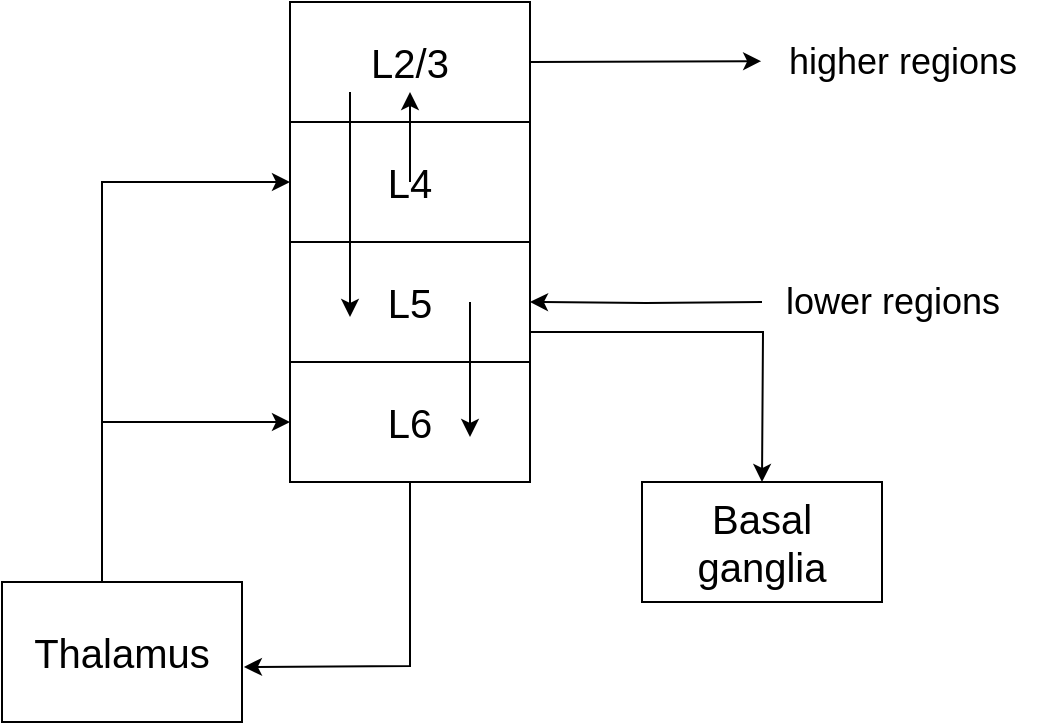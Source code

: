 <mxfile version="20.5.3" type="github">
  <diagram id="m4jh_sS9GPj_F_j-_fYV" name="Page-1">
    <mxGraphModel dx="1199" dy="541" grid="1" gridSize="10" guides="1" tooltips="1" connect="1" arrows="1" fold="1" page="1" pageScale="1" pageWidth="827" pageHeight="1169" math="0" shadow="0">
      <root>
        <mxCell id="0" />
        <mxCell id="1" parent="0" />
        <mxCell id="wYrI9s0NnwjHVDcnDHSh-45" value="" style="edgeStyle=orthogonalEdgeStyle;rounded=0;orthogonalLoop=1;jettySize=auto;html=1;fontSize=20;" parent="1" source="wYrI9s0NnwjHVDcnDHSh-30" target="wYrI9s0NnwjHVDcnDHSh-36" edge="1">
          <mxGeometry relative="1" as="geometry" />
        </mxCell>
        <mxCell id="wYrI9s0NnwjHVDcnDHSh-30" value="" style="rounded=0;whiteSpace=wrap;html=1;" parent="1" vertex="1">
          <mxGeometry x="354" y="110" width="120" height="60" as="geometry" />
        </mxCell>
        <mxCell id="wYrI9s0NnwjHVDcnDHSh-31" value="" style="rounded=0;whiteSpace=wrap;html=1;" parent="1" vertex="1">
          <mxGeometry x="354" y="170" width="120" height="60" as="geometry" />
        </mxCell>
        <mxCell id="wYrI9s0NnwjHVDcnDHSh-51" style="edgeStyle=orthogonalEdgeStyle;rounded=0;orthogonalLoop=1;jettySize=auto;html=1;fontSize=20;entryX=1;entryY=0.5;entryDx=0;entryDy=0;" parent="1" target="wYrI9s0NnwjHVDcnDHSh-32" edge="1">
          <mxGeometry relative="1" as="geometry">
            <mxPoint x="590" y="260" as="sourcePoint" />
            <mxPoint x="480" y="260" as="targetPoint" />
            <Array as="points" />
          </mxGeometry>
        </mxCell>
        <mxCell id="wYrI9s0NnwjHVDcnDHSh-52" style="edgeStyle=orthogonalEdgeStyle;rounded=0;orthogonalLoop=1;jettySize=auto;html=1;exitX=1;exitY=0.75;exitDx=0;exitDy=0;fontSize=20;" parent="1" source="wYrI9s0NnwjHVDcnDHSh-32" edge="1">
          <mxGeometry relative="1" as="geometry">
            <mxPoint x="590" y="350" as="targetPoint" />
          </mxGeometry>
        </mxCell>
        <mxCell id="wYrI9s0NnwjHVDcnDHSh-32" value="" style="rounded=0;whiteSpace=wrap;html=1;" parent="1" vertex="1">
          <mxGeometry x="354" y="230" width="120" height="60" as="geometry" />
        </mxCell>
        <mxCell id="wYrI9s0NnwjHVDcnDHSh-33" value="" style="rounded=0;whiteSpace=wrap;html=1;" parent="1" vertex="1">
          <mxGeometry x="354" y="290" width="120" height="60" as="geometry" />
        </mxCell>
        <mxCell id="wYrI9s0NnwjHVDcnDHSh-34" value="&lt;font style=&quot;font-size: 20px&quot;&gt;L2/3&lt;/font&gt;" style="text;html=1;strokeColor=none;fillColor=none;align=center;verticalAlign=middle;whiteSpace=wrap;rounded=0;" parent="1" vertex="1">
          <mxGeometry x="384" y="125" width="60" height="30" as="geometry" />
        </mxCell>
        <mxCell id="wYrI9s0NnwjHVDcnDHSh-35" value="&lt;span style=&quot;font-size: 20px&quot;&gt;L4&lt;/span&gt;" style="text;html=1;strokeColor=none;fillColor=none;align=center;verticalAlign=middle;whiteSpace=wrap;rounded=0;" parent="1" vertex="1">
          <mxGeometry x="384" y="185" width="60" height="30" as="geometry" />
        </mxCell>
        <mxCell id="wYrI9s0NnwjHVDcnDHSh-36" value="&lt;span style=&quot;font-size: 20px&quot;&gt;L5&lt;/span&gt;" style="text;html=1;strokeColor=none;fillColor=none;align=center;verticalAlign=middle;whiteSpace=wrap;rounded=0;" parent="1" vertex="1">
          <mxGeometry x="384" y="245" width="60" height="30" as="geometry" />
        </mxCell>
        <mxCell id="wYrI9s0NnwjHVDcnDHSh-37" value="&lt;span style=&quot;font-size: 20px&quot;&gt;L6&lt;/span&gt;" style="text;html=1;strokeColor=none;fillColor=none;align=center;verticalAlign=middle;whiteSpace=wrap;rounded=0;" parent="1" vertex="1">
          <mxGeometry x="384" y="305" width="60" height="30" as="geometry" />
        </mxCell>
        <mxCell id="wYrI9s0NnwjHVDcnDHSh-40" style="edgeStyle=orthogonalEdgeStyle;rounded=0;orthogonalLoop=1;jettySize=auto;html=1;exitX=0.5;exitY=0;exitDx=0;exitDy=0;fontSize=20;entryX=0;entryY=0.5;entryDx=0;entryDy=0;" parent="1" source="wYrI9s0NnwjHVDcnDHSh-38" target="wYrI9s0NnwjHVDcnDHSh-31" edge="1">
          <mxGeometry relative="1" as="geometry">
            <mxPoint x="250" y="200" as="targetPoint" />
            <Array as="points">
              <mxPoint x="260" y="200" />
            </Array>
          </mxGeometry>
        </mxCell>
        <mxCell id="wYrI9s0NnwjHVDcnDHSh-38" value="Thalamus" style="rounded=0;whiteSpace=wrap;html=1;fontSize=20;" parent="1" vertex="1">
          <mxGeometry x="210" y="400" width="120" height="70" as="geometry" />
        </mxCell>
        <mxCell id="wYrI9s0NnwjHVDcnDHSh-41" value="" style="endArrow=classic;html=1;rounded=0;fontSize=20;" parent="1" edge="1">
          <mxGeometry width="50" height="50" relative="1" as="geometry">
            <mxPoint x="260" y="320" as="sourcePoint" />
            <mxPoint x="354" y="320" as="targetPoint" />
          </mxGeometry>
        </mxCell>
        <mxCell id="wYrI9s0NnwjHVDcnDHSh-44" value="" style="endArrow=classic;html=1;rounded=0;fontSize=20;entryX=0.5;entryY=1;entryDx=0;entryDy=0;" parent="1" target="wYrI9s0NnwjHVDcnDHSh-34" edge="1">
          <mxGeometry width="50" height="50" relative="1" as="geometry">
            <mxPoint x="414" y="200" as="sourcePoint" />
            <mxPoint x="516" y="199.5" as="targetPoint" />
          </mxGeometry>
        </mxCell>
        <mxCell id="wYrI9s0NnwjHVDcnDHSh-47" value="" style="endArrow=classic;html=1;rounded=0;fontSize=20;exitX=0;exitY=1;exitDx=0;exitDy=0;entryX=0;entryY=0.75;entryDx=0;entryDy=0;" parent="1" source="wYrI9s0NnwjHVDcnDHSh-34" target="wYrI9s0NnwjHVDcnDHSh-36" edge="1">
          <mxGeometry width="50" height="50" relative="1" as="geometry">
            <mxPoint x="390" y="330" as="sourcePoint" />
            <mxPoint x="440" y="280" as="targetPoint" />
          </mxGeometry>
        </mxCell>
        <mxCell id="wYrI9s0NnwjHVDcnDHSh-48" value="" style="endArrow=classic;html=1;rounded=0;fontSize=20;exitX=1;exitY=0.5;exitDx=0;exitDy=0;entryX=1;entryY=0.75;entryDx=0;entryDy=0;" parent="1" source="wYrI9s0NnwjHVDcnDHSh-36" target="wYrI9s0NnwjHVDcnDHSh-37" edge="1">
          <mxGeometry width="50" height="50" relative="1" as="geometry">
            <mxPoint x="390" y="330" as="sourcePoint" />
            <mxPoint x="440" y="280" as="targetPoint" />
          </mxGeometry>
        </mxCell>
        <mxCell id="wYrI9s0NnwjHVDcnDHSh-49" value="" style="endArrow=classic;html=1;rounded=0;fontSize=20;entryX=1.008;entryY=0.607;entryDx=0;entryDy=0;entryPerimeter=0;exitX=0.5;exitY=1;exitDx=0;exitDy=0;" parent="1" source="wYrI9s0NnwjHVDcnDHSh-33" target="wYrI9s0NnwjHVDcnDHSh-38" edge="1">
          <mxGeometry width="50" height="50" relative="1" as="geometry">
            <mxPoint x="390" y="424" as="sourcePoint" />
            <mxPoint x="440" y="374" as="targetPoint" />
            <Array as="points">
              <mxPoint x="414" y="442" />
            </Array>
          </mxGeometry>
        </mxCell>
        <mxCell id="wYrI9s0NnwjHVDcnDHSh-50" value="" style="endArrow=classic;html=1;rounded=0;fontSize=20;exitX=1;exitY=0.5;exitDx=0;exitDy=0;entryX=-0.003;entryY=0.49;entryDx=0;entryDy=0;entryPerimeter=0;" parent="1" source="wYrI9s0NnwjHVDcnDHSh-30" target="JUQ0HPmx8qy_whmIuBLa-1" edge="1">
          <mxGeometry width="50" height="50" relative="1" as="geometry">
            <mxPoint x="487" y="147" as="sourcePoint" />
            <mxPoint x="600" y="140" as="targetPoint" />
            <Array as="points" />
          </mxGeometry>
        </mxCell>
        <mxCell id="wYrI9s0NnwjHVDcnDHSh-53" value="Basal ganglia" style="rounded=0;whiteSpace=wrap;html=1;fontSize=20;" parent="1" vertex="1">
          <mxGeometry x="530" y="350" width="120" height="60" as="geometry" />
        </mxCell>
        <mxCell id="JUQ0HPmx8qy_whmIuBLa-1" value="&lt;font style=&quot;font-size: 18px;&quot;&gt;higher regions&lt;/font&gt;" style="text;html=1;resizable=0;autosize=1;align=center;verticalAlign=middle;points=[];fillColor=none;strokeColor=none;rounded=0;" vertex="1" parent="1">
          <mxGeometry x="590" y="120" width="140" height="40" as="geometry" />
        </mxCell>
        <mxCell id="JUQ0HPmx8qy_whmIuBLa-2" value="&lt;font style=&quot;font-size: 18px;&quot;&gt;lower regions&lt;/font&gt;" style="text;html=1;resizable=0;autosize=1;align=center;verticalAlign=middle;points=[];fillColor=none;strokeColor=none;rounded=0;" vertex="1" parent="1">
          <mxGeometry x="590" y="240" width="130" height="40" as="geometry" />
        </mxCell>
      </root>
    </mxGraphModel>
  </diagram>
</mxfile>
